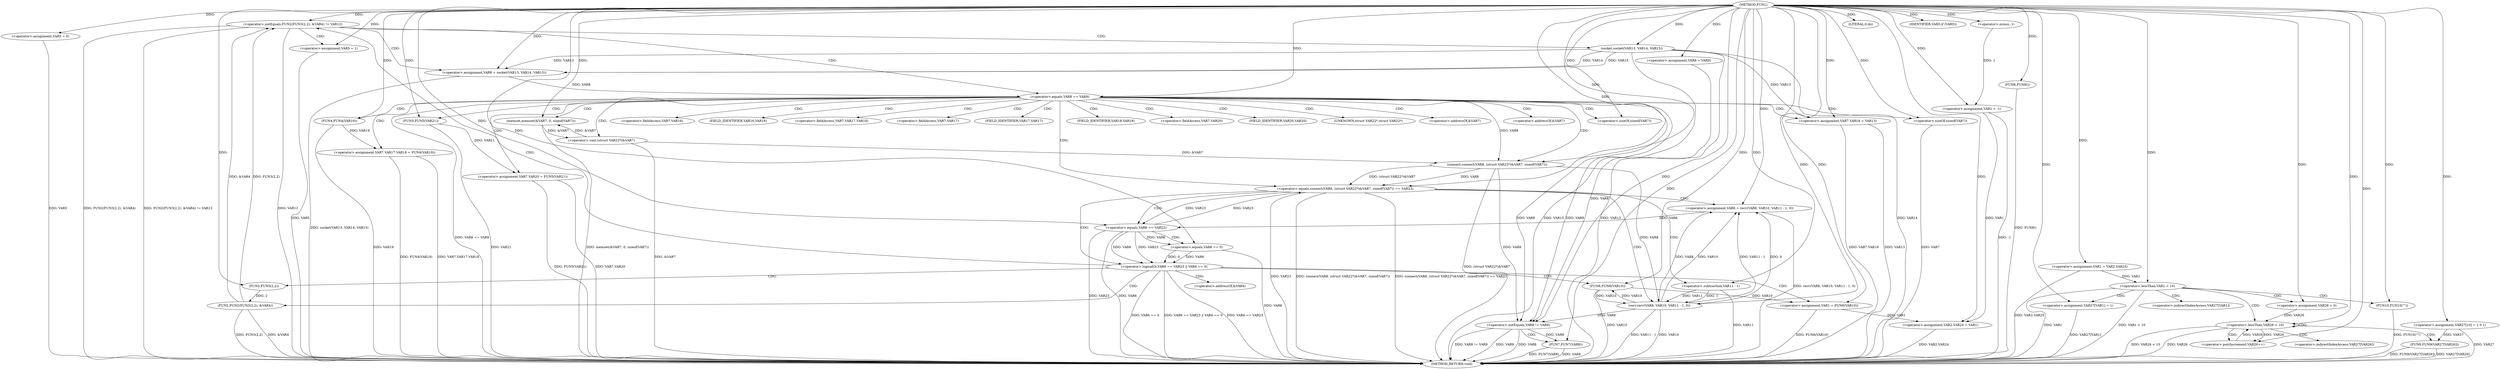 digraph FUN1 {  
"1000100" [label = "(METHOD,FUN1)" ]
"1000267" [label = "(METHOD_RETURN,void)" ]
"1000104" [label = "(<operator>.assignment,VAR1 = -1)" ]
"1000106" [label = "(<operator>.minus,-1)" ]
"1000111" [label = "(<operator>.assignment,VAR5 = 0)" ]
"1000117" [label = "(<operator>.assignment,VAR8 = VAR9)" ]
"1000124" [label = "(<operator>.notEquals,FUN2(FUN3(2,2), &VAR4) != VAR12)" ]
"1000125" [label = "(FUN2,FUN2(FUN3(2,2), &VAR4))" ]
"1000126" [label = "(FUN3,FUN3(2,2))" ]
"1000134" [label = "(<operator>.assignment,VAR5 = 1)" ]
"1000137" [label = "(<operator>.assignment,VAR8 = socket(VAR13, VAR14, VAR15))" ]
"1000139" [label = "(socket,socket(VAR13, VAR14, VAR15))" ]
"1000144" [label = "(<operator>.equals,VAR8 == VAR9)" ]
"1000149" [label = "(memset,memset(&VAR7, 0, sizeof(VAR7)))" ]
"1000153" [label = "(<operator>.sizeOf,sizeof(VAR7))" ]
"1000155" [label = "(<operator>.assignment,VAR7.VAR16 = VAR13)" ]
"1000160" [label = "(<operator>.assignment,VAR7.VAR17.VAR18 = FUN4(VAR19))" ]
"1000166" [label = "(FUN4,FUN4(VAR19))" ]
"1000168" [label = "(<operator>.assignment,VAR7.VAR20 = FUN5(VAR21))" ]
"1000172" [label = "(FUN5,FUN5(VAR21))" ]
"1000175" [label = "(<operator>.equals,connect(VAR8, (struct VAR22*)&VAR7, sizeof(VAR7)) == VAR23)" ]
"1000176" [label = "(connect,connect(VAR8, (struct VAR22*)&VAR7, sizeof(VAR7)))" ]
"1000178" [label = "(<operator>.cast,(struct VAR22*)&VAR7)" ]
"1000182" [label = "(<operator>.sizeOf,sizeof(VAR7))" ]
"1000187" [label = "(<operator>.assignment,VAR6 = recv(VAR8, VAR10, VAR11 - 1, 0))" ]
"1000189" [label = "(recv,recv(VAR8, VAR10, VAR11 - 1, 0))" ]
"1000192" [label = "(<operator>.subtraction,VAR11 - 1)" ]
"1000197" [label = "(<operator>.logicalOr,VAR6 == VAR23 || VAR6 == 0)" ]
"1000198" [label = "(<operator>.equals,VAR6 == VAR23)" ]
"1000201" [label = "(<operator>.equals,VAR6 == 0)" ]
"1000206" [label = "(<operator>.assignment,VAR1 = FUN6(VAR10))" ]
"1000208" [label = "(FUN6,FUN6(VAR10))" ]
"1000210" [label = "(LITERAL,0,do)" ]
"1000212" [label = "(<operator>.notEquals,VAR8 != VAR9)" ]
"1000216" [label = "(FUN7,FUN7(VAR8))" ]
"1000219" [label = "(IDENTIFIER,VAR5,if (VAR5))" ]
"1000221" [label = "(FUN8,FUN8())" ]
"1000222" [label = "(<operator>.assignment,VAR2.VAR24 = VAR1)" ]
"1000229" [label = "(<operator>.assignment,VAR1 = VAR2.VAR25)" ]
"1000237" [label = "(<operator>.assignment,VAR27[10] = { 0 })" ]
"1000240" [label = "(<operator>.lessThan,VAR1 < 10)" ]
"1000244" [label = "(<operator>.assignment,VAR27[VAR1] = 1)" ]
"1000250" [label = "(<operator>.assignment,VAR26 = 0)" ]
"1000253" [label = "(<operator>.lessThan,VAR26 < 10)" ]
"1000256" [label = "(<operator>.postIncrement,VAR26++)" ]
"1000259" [label = "(FUN9,FUN9(VAR27[VAR26]))" ]
"1000265" [label = "(FUN10,FUN10(\"\"))" ]
"1000129" [label = "(<operator>.addressOf,&VAR4)" ]
"1000150" [label = "(<operator>.addressOf,&VAR7)" ]
"1000156" [label = "(<operator>.fieldAccess,VAR7.VAR16)" ]
"1000158" [label = "(FIELD_IDENTIFIER,VAR16,VAR16)" ]
"1000161" [label = "(<operator>.fieldAccess,VAR7.VAR17.VAR18)" ]
"1000162" [label = "(<operator>.fieldAccess,VAR7.VAR17)" ]
"1000164" [label = "(FIELD_IDENTIFIER,VAR17,VAR17)" ]
"1000165" [label = "(FIELD_IDENTIFIER,VAR18,VAR18)" ]
"1000169" [label = "(<operator>.fieldAccess,VAR7.VAR20)" ]
"1000171" [label = "(FIELD_IDENTIFIER,VAR20,VAR20)" ]
"1000179" [label = "(UNKNOWN,struct VAR22*,struct VAR22*)" ]
"1000180" [label = "(<operator>.addressOf,&VAR7)" ]
"1000245" [label = "(<operator>.indirectIndexAccess,VAR27[VAR1])" ]
"1000260" [label = "(<operator>.indirectIndexAccess,VAR27[VAR26])" ]
  "1000229" -> "1000267"  [ label = "DDG: VAR2.VAR25"] 
  "1000111" -> "1000267"  [ label = "DDG: VAR5"] 
  "1000212" -> "1000267"  [ label = "DDG: VAR8 != VAR9"] 
  "1000240" -> "1000267"  [ label = "DDG: VAR1"] 
  "1000259" -> "1000267"  [ label = "DDG: FUN9(VAR27[VAR26])"] 
  "1000176" -> "1000267"  [ label = "DDG: (struct VAR22*)&VAR7"] 
  "1000155" -> "1000267"  [ label = "DDG: VAR13"] 
  "1000259" -> "1000267"  [ label = "DDG: VAR27[VAR26]"] 
  "1000125" -> "1000267"  [ label = "DDG: FUN3(2,2)"] 
  "1000168" -> "1000267"  [ label = "DDG: FUN5(VAR21)"] 
  "1000139" -> "1000267"  [ label = "DDG: VAR15"] 
  "1000221" -> "1000267"  [ label = "DDG: FUN8()"] 
  "1000124" -> "1000267"  [ label = "DDG: FUN2(FUN3(2,2), &VAR4)"] 
  "1000197" -> "1000267"  [ label = "DDG: VAR6 == 0"] 
  "1000222" -> "1000267"  [ label = "DDG: VAR2.VAR24"] 
  "1000208" -> "1000267"  [ label = "DDG: VAR10"] 
  "1000253" -> "1000267"  [ label = "DDG: VAR26 < 10"] 
  "1000168" -> "1000267"  [ label = "DDG: VAR7.VAR20"] 
  "1000198" -> "1000267"  [ label = "DDG: VAR23"] 
  "1000216" -> "1000267"  [ label = "DDG: FUN7(VAR8)"] 
  "1000240" -> "1000267"  [ label = "DDG: VAR1 < 10"] 
  "1000216" -> "1000267"  [ label = "DDG: VAR8"] 
  "1000237" -> "1000267"  [ label = "DDG: VAR27"] 
  "1000212" -> "1000267"  [ label = "DDG: VAR9"] 
  "1000253" -> "1000267"  [ label = "DDG: VAR26"] 
  "1000187" -> "1000267"  [ label = "DDG: recv(VAR8, VAR10, VAR11 - 1, 0)"] 
  "1000139" -> "1000267"  [ label = "DDG: VAR14"] 
  "1000137" -> "1000267"  [ label = "DDG: socket(VAR13, VAR14, VAR15)"] 
  "1000160" -> "1000267"  [ label = "DDG: FUN4(VAR19)"] 
  "1000139" -> "1000267"  [ label = "DDG: VAR13"] 
  "1000175" -> "1000267"  [ label = "DDG: VAR23"] 
  "1000265" -> "1000267"  [ label = "DDG: FUN10(\"\")"] 
  "1000125" -> "1000267"  [ label = "DDG: &VAR4"] 
  "1000144" -> "1000267"  [ label = "DDG: VAR8 == VAR9"] 
  "1000166" -> "1000267"  [ label = "DDG: VAR19"] 
  "1000189" -> "1000267"  [ label = "DDG: VAR10"] 
  "1000178" -> "1000267"  [ label = "DDG: &VAR7"] 
  "1000206" -> "1000267"  [ label = "DDG: FUN6(VAR10)"] 
  "1000149" -> "1000267"  [ label = "DDG: memset(&VAR7, 0, sizeof(VAR7))"] 
  "1000175" -> "1000267"  [ label = "DDG: connect(VAR8, (struct VAR22*)&VAR7, sizeof(VAR7))"] 
  "1000197" -> "1000267"  [ label = "DDG: VAR6 == VAR23 || VAR6 == 0"] 
  "1000198" -> "1000267"  [ label = "DDG: VAR6"] 
  "1000212" -> "1000267"  [ label = "DDG: VAR8"] 
  "1000134" -> "1000267"  [ label = "DDG: VAR5"] 
  "1000192" -> "1000267"  [ label = "DDG: VAR11"] 
  "1000172" -> "1000267"  [ label = "DDG: VAR21"] 
  "1000155" -> "1000267"  [ label = "DDG: VAR7.VAR16"] 
  "1000244" -> "1000267"  [ label = "DDG: VAR27[VAR1]"] 
  "1000182" -> "1000267"  [ label = "DDG: VAR7"] 
  "1000189" -> "1000267"  [ label = "DDG: VAR11 - 1"] 
  "1000160" -> "1000267"  [ label = "DDG: VAR7.VAR17.VAR18"] 
  "1000104" -> "1000267"  [ label = "DDG: -1"] 
  "1000175" -> "1000267"  [ label = "DDG: connect(VAR8, (struct VAR22*)&VAR7, sizeof(VAR7)) == VAR23"] 
  "1000124" -> "1000267"  [ label = "DDG: FUN2(FUN3(2,2), &VAR4) != VAR12"] 
  "1000197" -> "1000267"  [ label = "DDG: VAR6 == VAR23"] 
  "1000124" -> "1000267"  [ label = "DDG: VAR12"] 
  "1000201" -> "1000267"  [ label = "DDG: VAR6"] 
  "1000106" -> "1000104"  [ label = "DDG: 1"] 
  "1000100" -> "1000104"  [ label = "DDG: "] 
  "1000100" -> "1000106"  [ label = "DDG: "] 
  "1000100" -> "1000111"  [ label = "DDG: "] 
  "1000100" -> "1000117"  [ label = "DDG: "] 
  "1000125" -> "1000124"  [ label = "DDG: FUN3(2,2)"] 
  "1000125" -> "1000124"  [ label = "DDG: &VAR4"] 
  "1000126" -> "1000125"  [ label = "DDG: 2"] 
  "1000100" -> "1000126"  [ label = "DDG: "] 
  "1000100" -> "1000124"  [ label = "DDG: "] 
  "1000100" -> "1000134"  [ label = "DDG: "] 
  "1000139" -> "1000137"  [ label = "DDG: VAR13"] 
  "1000139" -> "1000137"  [ label = "DDG: VAR14"] 
  "1000139" -> "1000137"  [ label = "DDG: VAR15"] 
  "1000100" -> "1000137"  [ label = "DDG: "] 
  "1000100" -> "1000139"  [ label = "DDG: "] 
  "1000137" -> "1000144"  [ label = "DDG: VAR8"] 
  "1000100" -> "1000144"  [ label = "DDG: "] 
  "1000178" -> "1000149"  [ label = "DDG: &VAR7"] 
  "1000100" -> "1000149"  [ label = "DDG: "] 
  "1000100" -> "1000153"  [ label = "DDG: "] 
  "1000139" -> "1000155"  [ label = "DDG: VAR13"] 
  "1000100" -> "1000155"  [ label = "DDG: "] 
  "1000166" -> "1000160"  [ label = "DDG: VAR19"] 
  "1000100" -> "1000166"  [ label = "DDG: "] 
  "1000172" -> "1000168"  [ label = "DDG: VAR21"] 
  "1000100" -> "1000172"  [ label = "DDG: "] 
  "1000176" -> "1000175"  [ label = "DDG: VAR8"] 
  "1000176" -> "1000175"  [ label = "DDG: (struct VAR22*)&VAR7"] 
  "1000144" -> "1000176"  [ label = "DDG: VAR8"] 
  "1000100" -> "1000176"  [ label = "DDG: "] 
  "1000178" -> "1000176"  [ label = "DDG: &VAR7"] 
  "1000149" -> "1000178"  [ label = "DDG: &VAR7"] 
  "1000100" -> "1000182"  [ label = "DDG: "] 
  "1000198" -> "1000175"  [ label = "DDG: VAR23"] 
  "1000100" -> "1000175"  [ label = "DDG: "] 
  "1000189" -> "1000187"  [ label = "DDG: VAR8"] 
  "1000189" -> "1000187"  [ label = "DDG: VAR10"] 
  "1000189" -> "1000187"  [ label = "DDG: VAR11 - 1"] 
  "1000189" -> "1000187"  [ label = "DDG: 0"] 
  "1000100" -> "1000187"  [ label = "DDG: "] 
  "1000176" -> "1000189"  [ label = "DDG: VAR8"] 
  "1000100" -> "1000189"  [ label = "DDG: "] 
  "1000208" -> "1000189"  [ label = "DDG: VAR10"] 
  "1000192" -> "1000189"  [ label = "DDG: VAR11"] 
  "1000192" -> "1000189"  [ label = "DDG: 1"] 
  "1000100" -> "1000192"  [ label = "DDG: "] 
  "1000198" -> "1000197"  [ label = "DDG: VAR6"] 
  "1000198" -> "1000197"  [ label = "DDG: VAR23"] 
  "1000187" -> "1000198"  [ label = "DDG: VAR6"] 
  "1000100" -> "1000198"  [ label = "DDG: "] 
  "1000175" -> "1000198"  [ label = "DDG: VAR23"] 
  "1000201" -> "1000197"  [ label = "DDG: VAR6"] 
  "1000201" -> "1000197"  [ label = "DDG: 0"] 
  "1000198" -> "1000201"  [ label = "DDG: VAR6"] 
  "1000100" -> "1000201"  [ label = "DDG: "] 
  "1000208" -> "1000206"  [ label = "DDG: VAR10"] 
  "1000100" -> "1000206"  [ label = "DDG: "] 
  "1000189" -> "1000208"  [ label = "DDG: VAR10"] 
  "1000100" -> "1000208"  [ label = "DDG: "] 
  "1000100" -> "1000210"  [ label = "DDG: "] 
  "1000189" -> "1000212"  [ label = "DDG: VAR8"] 
  "1000117" -> "1000212"  [ label = "DDG: VAR8"] 
  "1000144" -> "1000212"  [ label = "DDG: VAR8"] 
  "1000176" -> "1000212"  [ label = "DDG: VAR8"] 
  "1000100" -> "1000212"  [ label = "DDG: "] 
  "1000144" -> "1000212"  [ label = "DDG: VAR9"] 
  "1000212" -> "1000216"  [ label = "DDG: VAR8"] 
  "1000100" -> "1000216"  [ label = "DDG: "] 
  "1000100" -> "1000219"  [ label = "DDG: "] 
  "1000100" -> "1000221"  [ label = "DDG: "] 
  "1000104" -> "1000222"  [ label = "DDG: VAR1"] 
  "1000206" -> "1000222"  [ label = "DDG: VAR1"] 
  "1000100" -> "1000222"  [ label = "DDG: "] 
  "1000100" -> "1000229"  [ label = "DDG: "] 
  "1000100" -> "1000237"  [ label = "DDG: "] 
  "1000229" -> "1000240"  [ label = "DDG: VAR1"] 
  "1000100" -> "1000240"  [ label = "DDG: "] 
  "1000100" -> "1000244"  [ label = "DDG: "] 
  "1000100" -> "1000250"  [ label = "DDG: "] 
  "1000250" -> "1000253"  [ label = "DDG: VAR26"] 
  "1000256" -> "1000253"  [ label = "DDG: VAR26"] 
  "1000100" -> "1000253"  [ label = "DDG: "] 
  "1000253" -> "1000256"  [ label = "DDG: VAR26"] 
  "1000100" -> "1000256"  [ label = "DDG: "] 
  "1000237" -> "1000259"  [ label = "DDG: VAR27"] 
  "1000100" -> "1000265"  [ label = "DDG: "] 
  "1000124" -> "1000139"  [ label = "CDG: "] 
  "1000124" -> "1000144"  [ label = "CDG: "] 
  "1000124" -> "1000137"  [ label = "CDG: "] 
  "1000124" -> "1000134"  [ label = "CDG: "] 
  "1000144" -> "1000164"  [ label = "CDG: "] 
  "1000144" -> "1000156"  [ label = "CDG: "] 
  "1000144" -> "1000161"  [ label = "CDG: "] 
  "1000144" -> "1000182"  [ label = "CDG: "] 
  "1000144" -> "1000150"  [ label = "CDG: "] 
  "1000144" -> "1000166"  [ label = "CDG: "] 
  "1000144" -> "1000180"  [ label = "CDG: "] 
  "1000144" -> "1000165"  [ label = "CDG: "] 
  "1000144" -> "1000149"  [ label = "CDG: "] 
  "1000144" -> "1000175"  [ label = "CDG: "] 
  "1000144" -> "1000160"  [ label = "CDG: "] 
  "1000144" -> "1000179"  [ label = "CDG: "] 
  "1000144" -> "1000176"  [ label = "CDG: "] 
  "1000144" -> "1000153"  [ label = "CDG: "] 
  "1000144" -> "1000172"  [ label = "CDG: "] 
  "1000144" -> "1000169"  [ label = "CDG: "] 
  "1000144" -> "1000168"  [ label = "CDG: "] 
  "1000144" -> "1000178"  [ label = "CDG: "] 
  "1000144" -> "1000158"  [ label = "CDG: "] 
  "1000144" -> "1000155"  [ label = "CDG: "] 
  "1000144" -> "1000171"  [ label = "CDG: "] 
  "1000144" -> "1000162"  [ label = "CDG: "] 
  "1000175" -> "1000197"  [ label = "CDG: "] 
  "1000175" -> "1000192"  [ label = "CDG: "] 
  "1000175" -> "1000198"  [ label = "CDG: "] 
  "1000175" -> "1000187"  [ label = "CDG: "] 
  "1000175" -> "1000189"  [ label = "CDG: "] 
  "1000197" -> "1000208"  [ label = "CDG: "] 
  "1000197" -> "1000206"  [ label = "CDG: "] 
  "1000197" -> "1000125"  [ label = "CDG: "] 
  "1000197" -> "1000126"  [ label = "CDG: "] 
  "1000197" -> "1000129"  [ label = "CDG: "] 
  "1000197" -> "1000124"  [ label = "CDG: "] 
  "1000198" -> "1000201"  [ label = "CDG: "] 
  "1000212" -> "1000216"  [ label = "CDG: "] 
  "1000240" -> "1000244"  [ label = "CDG: "] 
  "1000240" -> "1000250"  [ label = "CDG: "] 
  "1000240" -> "1000245"  [ label = "CDG: "] 
  "1000240" -> "1000265"  [ label = "CDG: "] 
  "1000240" -> "1000253"  [ label = "CDG: "] 
  "1000253" -> "1000260"  [ label = "CDG: "] 
  "1000253" -> "1000259"  [ label = "CDG: "] 
  "1000253" -> "1000253"  [ label = "CDG: "] 
  "1000253" -> "1000256"  [ label = "CDG: "] 
}
